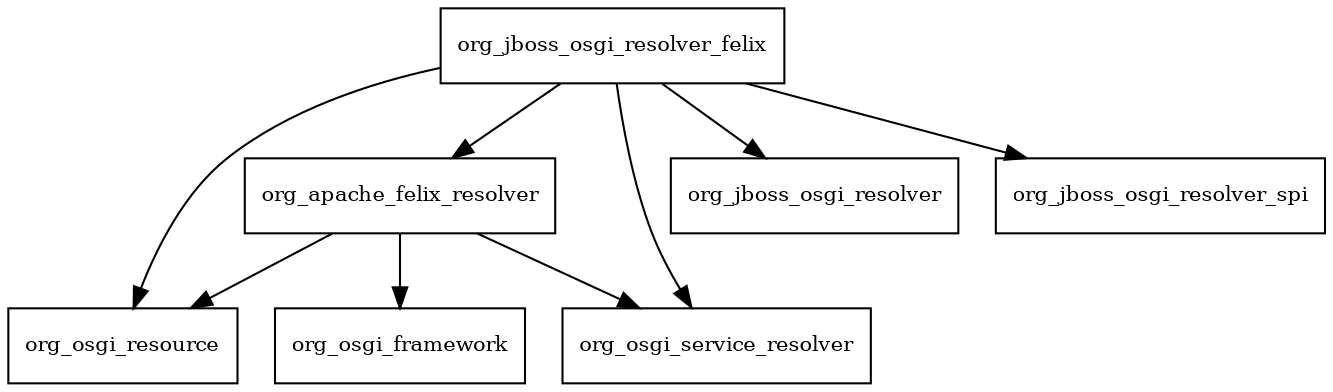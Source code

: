 digraph jbosgi_resolver_felix_3_0_1_Final_redhat_1_package_dependencies {
  node [shape = box, fontsize=10.0];
  org_apache_felix_resolver -> org_osgi_framework;
  org_apache_felix_resolver -> org_osgi_resource;
  org_apache_felix_resolver -> org_osgi_service_resolver;
  org_jboss_osgi_resolver_felix -> org_apache_felix_resolver;
  org_jboss_osgi_resolver_felix -> org_jboss_osgi_resolver;
  org_jboss_osgi_resolver_felix -> org_jboss_osgi_resolver_spi;
  org_jboss_osgi_resolver_felix -> org_osgi_resource;
  org_jboss_osgi_resolver_felix -> org_osgi_service_resolver;
}
